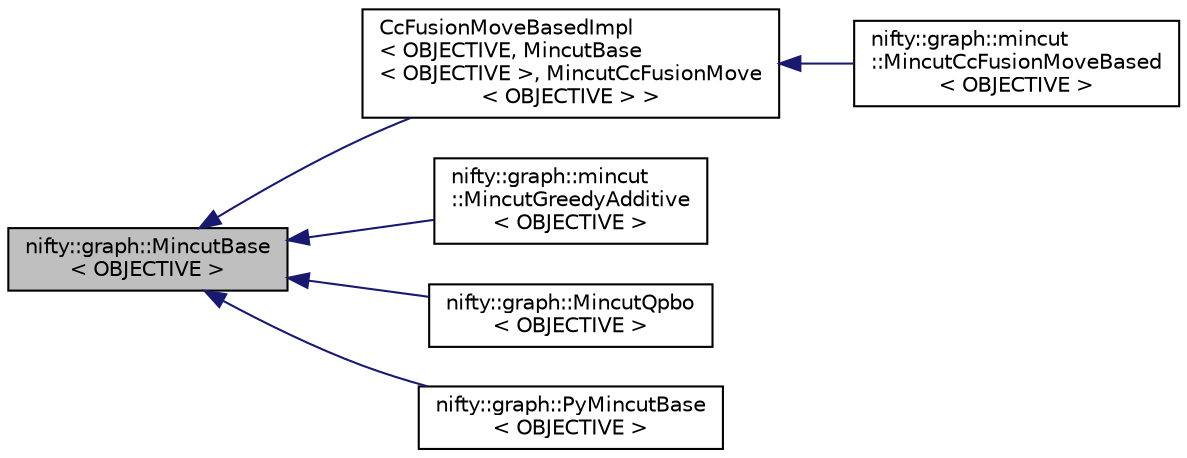 digraph "nifty::graph::MincutBase&lt; OBJECTIVE &gt;"
{
  edge [fontname="Helvetica",fontsize="10",labelfontname="Helvetica",labelfontsize="10"];
  node [fontname="Helvetica",fontsize="10",shape=record];
  rankdir="LR";
  Node1 [label="nifty::graph::MincutBase\l\< OBJECTIVE \>",height=0.2,width=0.4,color="black", fillcolor="grey75", style="filled", fontcolor="black"];
  Node1 -> Node2 [dir="back",color="midnightblue",fontsize="10",style="solid",fontname="Helvetica"];
  Node2 [label="CcFusionMoveBasedImpl\l\< OBJECTIVE, MincutBase\l\< OBJECTIVE \>, MincutCcFusionMove\l\< OBJECTIVE \> \>",height=0.2,width=0.4,color="black", fillcolor="white", style="filled",URL="$classnifty_1_1graph_1_1optimization_1_1common_1_1detail__cc__fusion_1_1CcFusionMoveBasedImpl.html"];
  Node2 -> Node3 [dir="back",color="midnightblue",fontsize="10",style="solid",fontname="Helvetica"];
  Node3 [label="nifty::graph::mincut\l::MincutCcFusionMoveBased\l\< OBJECTIVE \>",height=0.2,width=0.4,color="black", fillcolor="white", style="filled",URL="$classnifty_1_1graph_1_1mincut_1_1MincutCcFusionMoveBased.html"];
  Node1 -> Node4 [dir="back",color="midnightblue",fontsize="10",style="solid",fontname="Helvetica"];
  Node4 [label="nifty::graph::mincut\l::MincutGreedyAdditive\l\< OBJECTIVE \>",height=0.2,width=0.4,color="black", fillcolor="white", style="filled",URL="$classnifty_1_1graph_1_1mincut_1_1MincutGreedyAdditive.html"];
  Node1 -> Node5 [dir="back",color="midnightblue",fontsize="10",style="solid",fontname="Helvetica"];
  Node5 [label="nifty::graph::MincutQpbo\l\< OBJECTIVE \>",height=0.2,width=0.4,color="black", fillcolor="white", style="filled",URL="$classnifty_1_1graph_1_1MincutQpbo.html"];
  Node1 -> Node6 [dir="back",color="midnightblue",fontsize="10",style="solid",fontname="Helvetica"];
  Node6 [label="nifty::graph::PyMincutBase\l\< OBJECTIVE \>",height=0.2,width=0.4,color="black", fillcolor="white", style="filled",URL="$classnifty_1_1graph_1_1PyMincutBase.html"];
}
